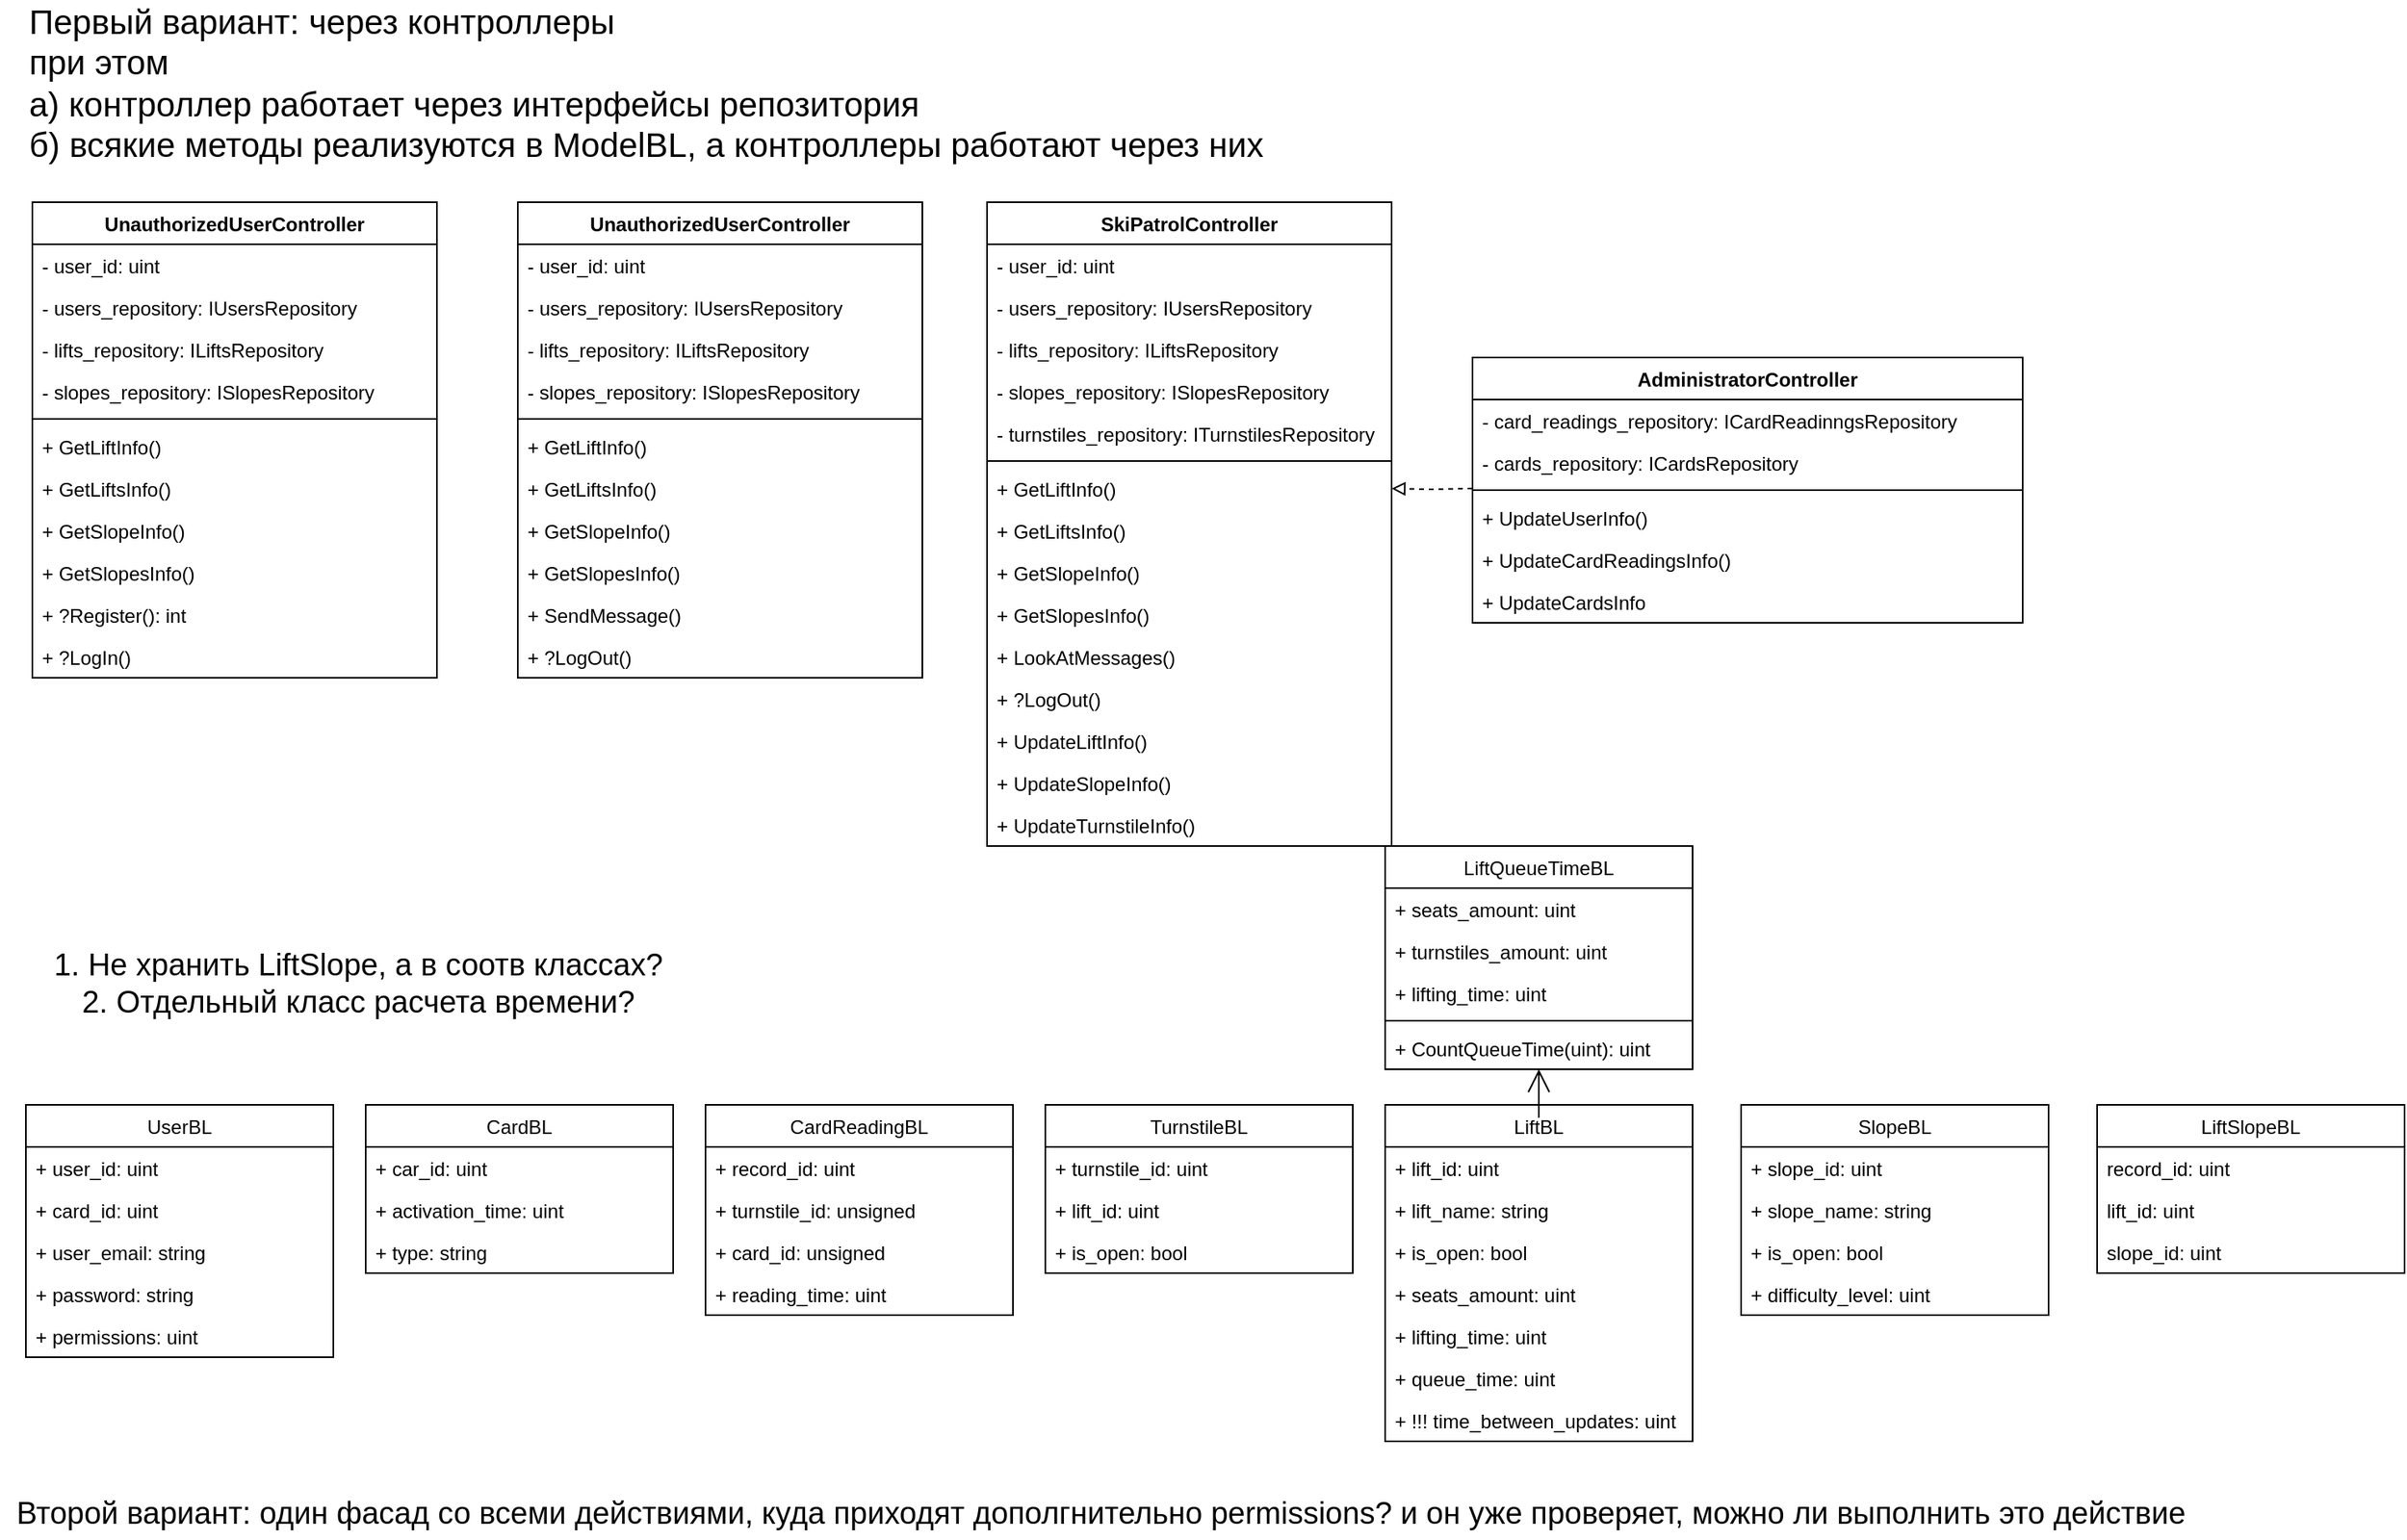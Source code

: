 <mxfile version="13.9.9" type="device"><diagram id="GbAxHkQEyQ_dzxyDIb_W" name="Страница 1"><mxGraphModel dx="4068" dy="2242" grid="1" gridSize="10" guides="1" tooltips="1" connect="1" arrows="1" fold="1" page="1" pageScale="1" pageWidth="827" pageHeight="1169" math="0" shadow="0"><root><mxCell id="0"/><mxCell id="1" parent="0"/><mxCell id="fqfk4KdycGgmGT_ouK-s-1" value="UserBL" style="swimlane;fontStyle=0;childLayout=stackLayout;horizontal=1;startSize=26;fillColor=none;horizontalStack=0;resizeParent=1;resizeParentMax=0;resizeLast=0;collapsible=1;marginBottom=0;" parent="1" vertex="1"><mxGeometry x="-1884" y="32" width="190" height="156" as="geometry"/></mxCell><mxCell id="fqfk4KdycGgmGT_ouK-s-2" value="+ user_id: uint" style="text;strokeColor=none;fillColor=none;align=left;verticalAlign=top;spacingLeft=4;spacingRight=4;overflow=hidden;rotatable=0;points=[[0,0.5],[1,0.5]];portConstraint=eastwest;" parent="fqfk4KdycGgmGT_ouK-s-1" vertex="1"><mxGeometry y="26" width="190" height="26" as="geometry"/></mxCell><mxCell id="fqfk4KdycGgmGT_ouK-s-3" value="+ card_id: uint" style="text;strokeColor=none;fillColor=none;align=left;verticalAlign=top;spacingLeft=4;spacingRight=4;overflow=hidden;rotatable=0;points=[[0,0.5],[1,0.5]];portConstraint=eastwest;" parent="fqfk4KdycGgmGT_ouK-s-1" vertex="1"><mxGeometry y="52" width="190" height="26" as="geometry"/></mxCell><mxCell id="fqfk4KdycGgmGT_ouK-s-4" value="+ user_email: string" style="text;strokeColor=none;fillColor=none;align=left;verticalAlign=top;spacingLeft=4;spacingRight=4;overflow=hidden;rotatable=0;points=[[0,0.5],[1,0.5]];portConstraint=eastwest;" parent="fqfk4KdycGgmGT_ouK-s-1" vertex="1"><mxGeometry y="78" width="190" height="26" as="geometry"/></mxCell><mxCell id="fqfk4KdycGgmGT_ouK-s-5" value="+ password: string" style="text;strokeColor=none;fillColor=none;align=left;verticalAlign=top;spacingLeft=4;spacingRight=4;overflow=hidden;rotatable=0;points=[[0,0.5],[1,0.5]];portConstraint=eastwest;" parent="fqfk4KdycGgmGT_ouK-s-1" vertex="1"><mxGeometry y="104" width="190" height="26" as="geometry"/></mxCell><mxCell id="fqfk4KdycGgmGT_ouK-s-6" value="+ permissions: uint" style="text;strokeColor=none;fillColor=none;align=left;verticalAlign=top;spacingLeft=4;spacingRight=4;overflow=hidden;rotatable=0;points=[[0,0.5],[1,0.5]];portConstraint=eastwest;" parent="fqfk4KdycGgmGT_ouK-s-1" vertex="1"><mxGeometry y="130" width="190" height="26" as="geometry"/></mxCell><mxCell id="fqfk4KdycGgmGT_ouK-s-7" value="CardBL" style="swimlane;fontStyle=0;childLayout=stackLayout;horizontal=1;startSize=26;fillColor=none;horizontalStack=0;resizeParent=1;resizeParentMax=0;resizeLast=0;collapsible=1;marginBottom=0;" parent="1" vertex="1"><mxGeometry x="-1674" y="32" width="190" height="104" as="geometry"/></mxCell><mxCell id="fqfk4KdycGgmGT_ouK-s-8" value="+ car_id: uint" style="text;strokeColor=none;fillColor=none;align=left;verticalAlign=top;spacingLeft=4;spacingRight=4;overflow=hidden;rotatable=0;points=[[0,0.5],[1,0.5]];portConstraint=eastwest;" parent="fqfk4KdycGgmGT_ouK-s-7" vertex="1"><mxGeometry y="26" width="190" height="26" as="geometry"/></mxCell><mxCell id="fqfk4KdycGgmGT_ouK-s-9" value="+ activation_time: uint" style="text;strokeColor=none;fillColor=none;align=left;verticalAlign=top;spacingLeft=4;spacingRight=4;overflow=hidden;rotatable=0;points=[[0,0.5],[1,0.5]];portConstraint=eastwest;" parent="fqfk4KdycGgmGT_ouK-s-7" vertex="1"><mxGeometry y="52" width="190" height="26" as="geometry"/></mxCell><mxCell id="fqfk4KdycGgmGT_ouK-s-10" value="+ type: string" style="text;strokeColor=none;fillColor=none;align=left;verticalAlign=top;spacingLeft=4;spacingRight=4;overflow=hidden;rotatable=0;points=[[0,0.5],[1,0.5]];portConstraint=eastwest;" parent="fqfk4KdycGgmGT_ouK-s-7" vertex="1"><mxGeometry y="78" width="190" height="26" as="geometry"/></mxCell><mxCell id="fqfk4KdycGgmGT_ouK-s-13" value="CardReadingBL" style="swimlane;fontStyle=0;childLayout=stackLayout;horizontal=1;startSize=26;fillColor=none;horizontalStack=0;resizeParent=1;resizeParentMax=0;resizeLast=0;collapsible=1;marginBottom=0;" parent="1" vertex="1"><mxGeometry x="-1464" y="32" width="190" height="130" as="geometry"/></mxCell><mxCell id="fqfk4KdycGgmGT_ouK-s-14" value="+ record_id: uint" style="text;strokeColor=none;fillColor=none;align=left;verticalAlign=top;spacingLeft=4;spacingRight=4;overflow=hidden;rotatable=0;points=[[0,0.5],[1,0.5]];portConstraint=eastwest;" parent="fqfk4KdycGgmGT_ouK-s-13" vertex="1"><mxGeometry y="26" width="190" height="26" as="geometry"/></mxCell><mxCell id="fqfk4KdycGgmGT_ouK-s-15" value="+ turnstile_id: unsigned" style="text;strokeColor=none;fillColor=none;align=left;verticalAlign=top;spacingLeft=4;spacingRight=4;overflow=hidden;rotatable=0;points=[[0,0.5],[1,0.5]];portConstraint=eastwest;" parent="fqfk4KdycGgmGT_ouK-s-13" vertex="1"><mxGeometry y="52" width="190" height="26" as="geometry"/></mxCell><mxCell id="fqfk4KdycGgmGT_ouK-s-16" value="+ card_id: unsigned" style="text;strokeColor=none;fillColor=none;align=left;verticalAlign=top;spacingLeft=4;spacingRight=4;overflow=hidden;rotatable=0;points=[[0,0.5],[1,0.5]];portConstraint=eastwest;" parent="fqfk4KdycGgmGT_ouK-s-13" vertex="1"><mxGeometry y="78" width="190" height="26" as="geometry"/></mxCell><mxCell id="fqfk4KdycGgmGT_ouK-s-17" value="+ reading_time: uint" style="text;strokeColor=none;fillColor=none;align=left;verticalAlign=top;spacingLeft=4;spacingRight=4;overflow=hidden;rotatable=0;points=[[0,0.5],[1,0.5]];portConstraint=eastwest;" parent="fqfk4KdycGgmGT_ouK-s-13" vertex="1"><mxGeometry y="104" width="190" height="26" as="geometry"/></mxCell><mxCell id="fqfk4KdycGgmGT_ouK-s-18" value="TurnstileBL" style="swimlane;fontStyle=0;childLayout=stackLayout;horizontal=1;startSize=26;fillColor=none;horizontalStack=0;resizeParent=1;resizeParentMax=0;resizeLast=0;collapsible=1;marginBottom=0;" parent="1" vertex="1"><mxGeometry x="-1254" y="32" width="190" height="104" as="geometry"/></mxCell><mxCell id="fqfk4KdycGgmGT_ouK-s-19" value="+ turnstile_id: uint" style="text;strokeColor=none;fillColor=none;align=left;verticalAlign=top;spacingLeft=4;spacingRight=4;overflow=hidden;rotatable=0;points=[[0,0.5],[1,0.5]];portConstraint=eastwest;" parent="fqfk4KdycGgmGT_ouK-s-18" vertex="1"><mxGeometry y="26" width="190" height="26" as="geometry"/></mxCell><mxCell id="fqfk4KdycGgmGT_ouK-s-20" value="+ lift_id: uint" style="text;strokeColor=none;fillColor=none;align=left;verticalAlign=top;spacingLeft=4;spacingRight=4;overflow=hidden;rotatable=0;points=[[0,0.5],[1,0.5]];portConstraint=eastwest;" parent="fqfk4KdycGgmGT_ouK-s-18" vertex="1"><mxGeometry y="52" width="190" height="26" as="geometry"/></mxCell><mxCell id="fqfk4KdycGgmGT_ouK-s-21" value="+ is_open: bool" style="text;strokeColor=none;fillColor=none;align=left;verticalAlign=top;spacingLeft=4;spacingRight=4;overflow=hidden;rotatable=0;points=[[0,0.5],[1,0.5]];portConstraint=eastwest;" parent="fqfk4KdycGgmGT_ouK-s-18" vertex="1"><mxGeometry y="78" width="190" height="26" as="geometry"/></mxCell><mxCell id="fqfk4KdycGgmGT_ouK-s-23" value="LiftBL" style="swimlane;fontStyle=0;childLayout=stackLayout;horizontal=1;startSize=26;fillColor=none;horizontalStack=0;resizeParent=1;resizeParentMax=0;resizeLast=0;collapsible=1;marginBottom=0;" parent="1" vertex="1"><mxGeometry x="-1044" y="32" width="190" height="208" as="geometry"/></mxCell><mxCell id="fqfk4KdycGgmGT_ouK-s-24" value="+ lift_id: uint" style="text;strokeColor=none;fillColor=none;align=left;verticalAlign=top;spacingLeft=4;spacingRight=4;overflow=hidden;rotatable=0;points=[[0,0.5],[1,0.5]];portConstraint=eastwest;" parent="fqfk4KdycGgmGT_ouK-s-23" vertex="1"><mxGeometry y="26" width="190" height="26" as="geometry"/></mxCell><mxCell id="fqfk4KdycGgmGT_ouK-s-25" value="+ lift_name: string" style="text;strokeColor=none;fillColor=none;align=left;verticalAlign=top;spacingLeft=4;spacingRight=4;overflow=hidden;rotatable=0;points=[[0,0.5],[1,0.5]];portConstraint=eastwest;" parent="fqfk4KdycGgmGT_ouK-s-23" vertex="1"><mxGeometry y="52" width="190" height="26" as="geometry"/></mxCell><mxCell id="fqfk4KdycGgmGT_ouK-s-26" value="+ is_open: bool" style="text;strokeColor=none;fillColor=none;align=left;verticalAlign=top;spacingLeft=4;spacingRight=4;overflow=hidden;rotatable=0;points=[[0,0.5],[1,0.5]];portConstraint=eastwest;" parent="fqfk4KdycGgmGT_ouK-s-23" vertex="1"><mxGeometry y="78" width="190" height="26" as="geometry"/></mxCell><mxCell id="fqfk4KdycGgmGT_ouK-s-27" value="+ seats_amount: uint" style="text;strokeColor=none;fillColor=none;align=left;verticalAlign=top;spacingLeft=4;spacingRight=4;overflow=hidden;rotatable=0;points=[[0,0.5],[1,0.5]];portConstraint=eastwest;" parent="fqfk4KdycGgmGT_ouK-s-23" vertex="1"><mxGeometry y="104" width="190" height="26" as="geometry"/></mxCell><mxCell id="fqfk4KdycGgmGT_ouK-s-28" value="+ lifting_time: uint" style="text;strokeColor=none;fillColor=none;align=left;verticalAlign=top;spacingLeft=4;spacingRight=4;overflow=hidden;rotatable=0;points=[[0,0.5],[1,0.5]];portConstraint=eastwest;" parent="fqfk4KdycGgmGT_ouK-s-23" vertex="1"><mxGeometry y="130" width="190" height="26" as="geometry"/></mxCell><mxCell id="fqfk4KdycGgmGT_ouK-s-29" value="+ queue_time: uint" style="text;strokeColor=none;fillColor=none;align=left;verticalAlign=top;spacingLeft=4;spacingRight=4;overflow=hidden;rotatable=0;points=[[0,0.5],[1,0.5]];portConstraint=eastwest;" parent="fqfk4KdycGgmGT_ouK-s-23" vertex="1"><mxGeometry y="156" width="190" height="26" as="geometry"/></mxCell><mxCell id="0zV8ioGAfvwG8wDS9PG2-13" value="+ !!! time_between_updates: uint" style="text;strokeColor=none;fillColor=none;align=left;verticalAlign=top;spacingLeft=4;spacingRight=4;overflow=hidden;rotatable=0;points=[[0,0.5],[1,0.5]];portConstraint=eastwest;" parent="fqfk4KdycGgmGT_ouK-s-23" vertex="1"><mxGeometry y="182" width="190" height="26" as="geometry"/></mxCell><mxCell id="fqfk4KdycGgmGT_ouK-s-30" value="SlopeBL" style="swimlane;fontStyle=0;childLayout=stackLayout;horizontal=1;startSize=26;fillColor=none;horizontalStack=0;resizeParent=1;resizeParentMax=0;resizeLast=0;collapsible=1;marginBottom=0;" parent="1" vertex="1"><mxGeometry x="-824" y="32" width="190" height="130" as="geometry"/></mxCell><mxCell id="fqfk4KdycGgmGT_ouK-s-31" value="+ slope_id: uint" style="text;strokeColor=none;fillColor=none;align=left;verticalAlign=top;spacingLeft=4;spacingRight=4;overflow=hidden;rotatable=0;points=[[0,0.5],[1,0.5]];portConstraint=eastwest;" parent="fqfk4KdycGgmGT_ouK-s-30" vertex="1"><mxGeometry y="26" width="190" height="26" as="geometry"/></mxCell><mxCell id="fqfk4KdycGgmGT_ouK-s-32" value="+ slope_name: string" style="text;strokeColor=none;fillColor=none;align=left;verticalAlign=top;spacingLeft=4;spacingRight=4;overflow=hidden;rotatable=0;points=[[0,0.5],[1,0.5]];portConstraint=eastwest;" parent="fqfk4KdycGgmGT_ouK-s-30" vertex="1"><mxGeometry y="52" width="190" height="26" as="geometry"/></mxCell><mxCell id="fqfk4KdycGgmGT_ouK-s-33" value="+ is_open: bool" style="text;strokeColor=none;fillColor=none;align=left;verticalAlign=top;spacingLeft=4;spacingRight=4;overflow=hidden;rotatable=0;points=[[0,0.5],[1,0.5]];portConstraint=eastwest;" parent="fqfk4KdycGgmGT_ouK-s-30" vertex="1"><mxGeometry y="78" width="190" height="26" as="geometry"/></mxCell><mxCell id="fqfk4KdycGgmGT_ouK-s-34" value="+ difficulty_level: uint" style="text;strokeColor=none;fillColor=none;align=left;verticalAlign=top;spacingLeft=4;spacingRight=4;overflow=hidden;rotatable=0;points=[[0,0.5],[1,0.5]];portConstraint=eastwest;" parent="fqfk4KdycGgmGT_ouK-s-30" vertex="1"><mxGeometry y="104" width="190" height="26" as="geometry"/></mxCell><mxCell id="fqfk4KdycGgmGT_ouK-s-37" value="LiftSlopeBL" style="swimlane;fontStyle=0;childLayout=stackLayout;horizontal=1;startSize=26;fillColor=none;horizontalStack=0;resizeParent=1;resizeParentMax=0;resizeLast=0;collapsible=1;marginBottom=0;" parent="1" vertex="1"><mxGeometry x="-604" y="32" width="190" height="104" as="geometry"/></mxCell><mxCell id="fqfk4KdycGgmGT_ouK-s-38" value="record_id: uint" style="text;strokeColor=none;fillColor=none;align=left;verticalAlign=top;spacingLeft=4;spacingRight=4;overflow=hidden;rotatable=0;points=[[0,0.5],[1,0.5]];portConstraint=eastwest;" parent="fqfk4KdycGgmGT_ouK-s-37" vertex="1"><mxGeometry y="26" width="190" height="26" as="geometry"/></mxCell><mxCell id="fqfk4KdycGgmGT_ouK-s-39" value="lift_id: uint" style="text;strokeColor=none;fillColor=none;align=left;verticalAlign=top;spacingLeft=4;spacingRight=4;overflow=hidden;rotatable=0;points=[[0,0.5],[1,0.5]];portConstraint=eastwest;" parent="fqfk4KdycGgmGT_ouK-s-37" vertex="1"><mxGeometry y="52" width="190" height="26" as="geometry"/></mxCell><mxCell id="fqfk4KdycGgmGT_ouK-s-40" value="slope_id: uint" style="text;strokeColor=none;fillColor=none;align=left;verticalAlign=top;spacingLeft=4;spacingRight=4;overflow=hidden;rotatable=0;points=[[0,0.5],[1,0.5]];portConstraint=eastwest;" parent="fqfk4KdycGgmGT_ouK-s-37" vertex="1"><mxGeometry y="78" width="190" height="26" as="geometry"/></mxCell><mxCell id="0zV8ioGAfvwG8wDS9PG2-7" value="LiftQueueTimeBL" style="swimlane;fontStyle=0;align=center;verticalAlign=top;childLayout=stackLayout;horizontal=1;startSize=26;horizontalStack=0;resizeParent=1;resizeParentMax=0;resizeLast=0;collapsible=1;marginBottom=0;" parent="1" vertex="1"><mxGeometry x="-1044" y="-128" width="190" height="138" as="geometry"/></mxCell><mxCell id="0zV8ioGAfvwG8wDS9PG2-11" value="+ seats_amount: uint" style="text;strokeColor=none;fillColor=none;align=left;verticalAlign=top;spacingLeft=4;spacingRight=4;overflow=hidden;rotatable=0;points=[[0,0.5],[1,0.5]];portConstraint=eastwest;" parent="0zV8ioGAfvwG8wDS9PG2-7" vertex="1"><mxGeometry y="26" width="190" height="26" as="geometry"/></mxCell><mxCell id="0zV8ioGAfvwG8wDS9PG2-4" value="+ turnstiles_amount: uint" style="text;strokeColor=none;fillColor=none;align=left;verticalAlign=top;spacingLeft=4;spacingRight=4;overflow=hidden;rotatable=0;points=[[0,0.5],[1,0.5]];portConstraint=eastwest;" parent="0zV8ioGAfvwG8wDS9PG2-7" vertex="1"><mxGeometry y="52" width="190" height="26" as="geometry"/></mxCell><mxCell id="0zV8ioGAfvwG8wDS9PG2-12" value="+ lifting_time: uint" style="text;strokeColor=none;fillColor=none;align=left;verticalAlign=top;spacingLeft=4;spacingRight=4;overflow=hidden;rotatable=0;points=[[0,0.5],[1,0.5]];portConstraint=eastwest;" parent="0zV8ioGAfvwG8wDS9PG2-7" vertex="1"><mxGeometry y="78" width="190" height="26" as="geometry"/></mxCell><mxCell id="0zV8ioGAfvwG8wDS9PG2-10" value="" style="line;strokeWidth=1;fillColor=none;align=left;verticalAlign=middle;spacingTop=-1;spacingLeft=3;spacingRight=3;rotatable=0;labelPosition=right;points=[];portConstraint=eastwest;" parent="0zV8ioGAfvwG8wDS9PG2-7" vertex="1"><mxGeometry y="104" width="190" height="8" as="geometry"/></mxCell><mxCell id="0zV8ioGAfvwG8wDS9PG2-16" value="+ CountQueueTime(uint): uint" style="text;strokeColor=none;fillColor=none;align=left;verticalAlign=top;spacingLeft=4;spacingRight=4;overflow=hidden;rotatable=0;points=[[0,0.5],[1,0.5]];portConstraint=eastwest;" parent="0zV8ioGAfvwG8wDS9PG2-7" vertex="1"><mxGeometry y="112" width="190" height="26" as="geometry"/></mxCell><mxCell id="0zV8ioGAfvwG8wDS9PG2-14" style="edgeStyle=orthogonalEdgeStyle;rounded=0;orthogonalLoop=1;jettySize=auto;html=1;endArrow=open;endFill=0;endSize=12;" parent="1" source="fqfk4KdycGgmGT_ouK-s-23" target="0zV8ioGAfvwG8wDS9PG2-7" edge="1"><mxGeometry relative="1" as="geometry"><mxPoint x="-1149" y="288" as="sourcePoint"/><mxPoint x="-1149" y="146" as="targetPoint"/></mxGeometry></mxCell><mxCell id="-RoOE3tlE-Fa9Ht9L5zT-1" value="UnauthorizedUserController" style="swimlane;fontStyle=1;align=center;verticalAlign=top;childLayout=stackLayout;horizontal=1;startSize=26;horizontalStack=0;resizeParent=1;resizeParentMax=0;resizeLast=0;collapsible=1;marginBottom=0;" vertex="1" parent="1"><mxGeometry x="-1880" y="-526" width="250" height="294" as="geometry"/></mxCell><mxCell id="-RoOE3tlE-Fa9Ht9L5zT-2" value="- user_id: uint" style="text;strokeColor=none;fillColor=none;align=left;verticalAlign=top;spacingLeft=4;spacingRight=4;overflow=hidden;rotatable=0;points=[[0,0.5],[1,0.5]];portConstraint=eastwest;" vertex="1" parent="-RoOE3tlE-Fa9Ht9L5zT-1"><mxGeometry y="26" width="250" height="26" as="geometry"/></mxCell><mxCell id="-RoOE3tlE-Fa9Ht9L5zT-22" value="- users_repository: IUsersRepository" style="text;strokeColor=none;fillColor=none;align=left;verticalAlign=top;spacingLeft=4;spacingRight=4;overflow=hidden;rotatable=0;points=[[0,0.5],[1,0.5]];portConstraint=eastwest;" vertex="1" parent="-RoOE3tlE-Fa9Ht9L5zT-1"><mxGeometry y="52" width="250" height="26" as="geometry"/></mxCell><mxCell id="-RoOE3tlE-Fa9Ht9L5zT-19" value="- lifts_repository: ILiftsRepository" style="text;strokeColor=none;fillColor=none;align=left;verticalAlign=top;spacingLeft=4;spacingRight=4;overflow=hidden;rotatable=0;points=[[0,0.5],[1,0.5]];portConstraint=eastwest;" vertex="1" parent="-RoOE3tlE-Fa9Ht9L5zT-1"><mxGeometry y="78" width="250" height="26" as="geometry"/></mxCell><mxCell id="-RoOE3tlE-Fa9Ht9L5zT-20" value="- slopes_repository: ISlopesRepository" style="text;strokeColor=none;fillColor=none;align=left;verticalAlign=top;spacingLeft=4;spacingRight=4;overflow=hidden;rotatable=0;points=[[0,0.5],[1,0.5]];portConstraint=eastwest;" vertex="1" parent="-RoOE3tlE-Fa9Ht9L5zT-1"><mxGeometry y="104" width="250" height="26" as="geometry"/></mxCell><mxCell id="-RoOE3tlE-Fa9Ht9L5zT-3" value="" style="line;strokeWidth=1;fillColor=none;align=left;verticalAlign=middle;spacingTop=-1;spacingLeft=3;spacingRight=3;rotatable=0;labelPosition=right;points=[];portConstraint=eastwest;" vertex="1" parent="-RoOE3tlE-Fa9Ht9L5zT-1"><mxGeometry y="130" width="250" height="8" as="geometry"/></mxCell><mxCell id="-RoOE3tlE-Fa9Ht9L5zT-6" value="+ GetLiftInfo()" style="text;strokeColor=none;fillColor=none;align=left;verticalAlign=top;spacingLeft=4;spacingRight=4;overflow=hidden;rotatable=0;points=[[0,0.5],[1,0.5]];portConstraint=eastwest;" vertex="1" parent="-RoOE3tlE-Fa9Ht9L5zT-1"><mxGeometry y="138" width="250" height="26" as="geometry"/></mxCell><mxCell id="-RoOE3tlE-Fa9Ht9L5zT-7" value="+ GetLiftsInfo()" style="text;strokeColor=none;fillColor=none;align=left;verticalAlign=top;spacingLeft=4;spacingRight=4;overflow=hidden;rotatable=0;points=[[0,0.5],[1,0.5]];portConstraint=eastwest;" vertex="1" parent="-RoOE3tlE-Fa9Ht9L5zT-1"><mxGeometry y="164" width="250" height="26" as="geometry"/></mxCell><mxCell id="-RoOE3tlE-Fa9Ht9L5zT-8" value="+ GetSlopeInfo()" style="text;strokeColor=none;fillColor=none;align=left;verticalAlign=top;spacingLeft=4;spacingRight=4;overflow=hidden;rotatable=0;points=[[0,0.5],[1,0.5]];portConstraint=eastwest;" vertex="1" parent="-RoOE3tlE-Fa9Ht9L5zT-1"><mxGeometry y="190" width="250" height="26" as="geometry"/></mxCell><mxCell id="-RoOE3tlE-Fa9Ht9L5zT-9" value="+ GetSlopesInfo()" style="text;strokeColor=none;fillColor=none;align=left;verticalAlign=top;spacingLeft=4;spacingRight=4;overflow=hidden;rotatable=0;points=[[0,0.5],[1,0.5]];portConstraint=eastwest;" vertex="1" parent="-RoOE3tlE-Fa9Ht9L5zT-1"><mxGeometry y="216" width="250" height="26" as="geometry"/></mxCell><mxCell id="-RoOE3tlE-Fa9Ht9L5zT-4" value="+ ?Register(): int&#10;" style="text;strokeColor=none;fillColor=none;align=left;verticalAlign=top;spacingLeft=4;spacingRight=4;overflow=hidden;rotatable=0;points=[[0,0.5],[1,0.5]];portConstraint=eastwest;" vertex="1" parent="-RoOE3tlE-Fa9Ht9L5zT-1"><mxGeometry y="242" width="250" height="26" as="geometry"/></mxCell><mxCell id="-RoOE3tlE-Fa9Ht9L5zT-5" value="+ ?LogIn()" style="text;strokeColor=none;fillColor=none;align=left;verticalAlign=top;spacingLeft=4;spacingRight=4;overflow=hidden;rotatable=0;points=[[0,0.5],[1,0.5]];portConstraint=eastwest;" vertex="1" parent="-RoOE3tlE-Fa9Ht9L5zT-1"><mxGeometry y="268" width="250" height="26" as="geometry"/></mxCell><mxCell id="-RoOE3tlE-Fa9Ht9L5zT-32" value="UnauthorizedUserController" style="swimlane;fontStyle=1;align=center;verticalAlign=top;childLayout=stackLayout;horizontal=1;startSize=26;horizontalStack=0;resizeParent=1;resizeParentMax=0;resizeLast=0;collapsible=1;marginBottom=0;" vertex="1" parent="1"><mxGeometry x="-1580" y="-526" width="250" height="294" as="geometry"/></mxCell><mxCell id="-RoOE3tlE-Fa9Ht9L5zT-33" value="- user_id: uint" style="text;strokeColor=none;fillColor=none;align=left;verticalAlign=top;spacingLeft=4;spacingRight=4;overflow=hidden;rotatable=0;points=[[0,0.5],[1,0.5]];portConstraint=eastwest;" vertex="1" parent="-RoOE3tlE-Fa9Ht9L5zT-32"><mxGeometry y="26" width="250" height="26" as="geometry"/></mxCell><mxCell id="-RoOE3tlE-Fa9Ht9L5zT-34" value="- users_repository: IUsersRepository" style="text;strokeColor=none;fillColor=none;align=left;verticalAlign=top;spacingLeft=4;spacingRight=4;overflow=hidden;rotatable=0;points=[[0,0.5],[1,0.5]];portConstraint=eastwest;" vertex="1" parent="-RoOE3tlE-Fa9Ht9L5zT-32"><mxGeometry y="52" width="250" height="26" as="geometry"/></mxCell><mxCell id="-RoOE3tlE-Fa9Ht9L5zT-35" value="- lifts_repository: ILiftsRepository" style="text;strokeColor=none;fillColor=none;align=left;verticalAlign=top;spacingLeft=4;spacingRight=4;overflow=hidden;rotatable=0;points=[[0,0.5],[1,0.5]];portConstraint=eastwest;" vertex="1" parent="-RoOE3tlE-Fa9Ht9L5zT-32"><mxGeometry y="78" width="250" height="26" as="geometry"/></mxCell><mxCell id="-RoOE3tlE-Fa9Ht9L5zT-36" value="- slopes_repository: ISlopesRepository" style="text;strokeColor=none;fillColor=none;align=left;verticalAlign=top;spacingLeft=4;spacingRight=4;overflow=hidden;rotatable=0;points=[[0,0.5],[1,0.5]];portConstraint=eastwest;" vertex="1" parent="-RoOE3tlE-Fa9Ht9L5zT-32"><mxGeometry y="104" width="250" height="26" as="geometry"/></mxCell><mxCell id="-RoOE3tlE-Fa9Ht9L5zT-38" value="" style="line;strokeWidth=1;fillColor=none;align=left;verticalAlign=middle;spacingTop=-1;spacingLeft=3;spacingRight=3;rotatable=0;labelPosition=right;points=[];portConstraint=eastwest;" vertex="1" parent="-RoOE3tlE-Fa9Ht9L5zT-32"><mxGeometry y="130" width="250" height="8" as="geometry"/></mxCell><mxCell id="-RoOE3tlE-Fa9Ht9L5zT-41" value="+ GetLiftInfo()" style="text;strokeColor=none;fillColor=none;align=left;verticalAlign=top;spacingLeft=4;spacingRight=4;overflow=hidden;rotatable=0;points=[[0,0.5],[1,0.5]];portConstraint=eastwest;" vertex="1" parent="-RoOE3tlE-Fa9Ht9L5zT-32"><mxGeometry y="138" width="250" height="26" as="geometry"/></mxCell><mxCell id="-RoOE3tlE-Fa9Ht9L5zT-42" value="+ GetLiftsInfo()" style="text;strokeColor=none;fillColor=none;align=left;verticalAlign=top;spacingLeft=4;spacingRight=4;overflow=hidden;rotatable=0;points=[[0,0.5],[1,0.5]];portConstraint=eastwest;" vertex="1" parent="-RoOE3tlE-Fa9Ht9L5zT-32"><mxGeometry y="164" width="250" height="26" as="geometry"/></mxCell><mxCell id="-RoOE3tlE-Fa9Ht9L5zT-43" value="+ GetSlopeInfo()" style="text;strokeColor=none;fillColor=none;align=left;verticalAlign=top;spacingLeft=4;spacingRight=4;overflow=hidden;rotatable=0;points=[[0,0.5],[1,0.5]];portConstraint=eastwest;" vertex="1" parent="-RoOE3tlE-Fa9Ht9L5zT-32"><mxGeometry y="190" width="250" height="26" as="geometry"/></mxCell><mxCell id="-RoOE3tlE-Fa9Ht9L5zT-44" value="+ GetSlopesInfo()" style="text;strokeColor=none;fillColor=none;align=left;verticalAlign=top;spacingLeft=4;spacingRight=4;overflow=hidden;rotatable=0;points=[[0,0.5],[1,0.5]];portConstraint=eastwest;" vertex="1" parent="-RoOE3tlE-Fa9Ht9L5zT-32"><mxGeometry y="216" width="250" height="26" as="geometry"/></mxCell><mxCell id="-RoOE3tlE-Fa9Ht9L5zT-45" value="+ SendMessage()" style="text;strokeColor=none;fillColor=none;align=left;verticalAlign=top;spacingLeft=4;spacingRight=4;overflow=hidden;rotatable=0;points=[[0,0.5],[1,0.5]];portConstraint=eastwest;" vertex="1" parent="-RoOE3tlE-Fa9Ht9L5zT-32"><mxGeometry y="242" width="250" height="26" as="geometry"/></mxCell><mxCell id="-RoOE3tlE-Fa9Ht9L5zT-40" value="+ ?LogOut()" style="text;strokeColor=none;fillColor=none;align=left;verticalAlign=top;spacingLeft=4;spacingRight=4;overflow=hidden;rotatable=0;points=[[0,0.5],[1,0.5]];portConstraint=eastwest;" vertex="1" parent="-RoOE3tlE-Fa9Ht9L5zT-32"><mxGeometry y="268" width="250" height="26" as="geometry"/></mxCell><mxCell id="-RoOE3tlE-Fa9Ht9L5zT-46" value="SkiPatrolController" style="swimlane;fontStyle=1;align=center;verticalAlign=top;childLayout=stackLayout;horizontal=1;startSize=26;horizontalStack=0;resizeParent=1;resizeParentMax=0;resizeLast=0;collapsible=1;marginBottom=0;" vertex="1" parent="1"><mxGeometry x="-1290" y="-526" width="250" height="398" as="geometry"/></mxCell><mxCell id="-RoOE3tlE-Fa9Ht9L5zT-47" value="- user_id: uint" style="text;strokeColor=none;fillColor=none;align=left;verticalAlign=top;spacingLeft=4;spacingRight=4;overflow=hidden;rotatable=0;points=[[0,0.5],[1,0.5]];portConstraint=eastwest;" vertex="1" parent="-RoOE3tlE-Fa9Ht9L5zT-46"><mxGeometry y="26" width="250" height="26" as="geometry"/></mxCell><mxCell id="-RoOE3tlE-Fa9Ht9L5zT-48" value="- users_repository: IUsersRepository" style="text;strokeColor=none;fillColor=none;align=left;verticalAlign=top;spacingLeft=4;spacingRight=4;overflow=hidden;rotatable=0;points=[[0,0.5],[1,0.5]];portConstraint=eastwest;" vertex="1" parent="-RoOE3tlE-Fa9Ht9L5zT-46"><mxGeometry y="52" width="250" height="26" as="geometry"/></mxCell><mxCell id="-RoOE3tlE-Fa9Ht9L5zT-49" value="- lifts_repository: ILiftsRepository" style="text;strokeColor=none;fillColor=none;align=left;verticalAlign=top;spacingLeft=4;spacingRight=4;overflow=hidden;rotatable=0;points=[[0,0.5],[1,0.5]];portConstraint=eastwest;" vertex="1" parent="-RoOE3tlE-Fa9Ht9L5zT-46"><mxGeometry y="78" width="250" height="26" as="geometry"/></mxCell><mxCell id="-RoOE3tlE-Fa9Ht9L5zT-50" value="- slopes_repository: ISlopesRepository" style="text;strokeColor=none;fillColor=none;align=left;verticalAlign=top;spacingLeft=4;spacingRight=4;overflow=hidden;rotatable=0;points=[[0,0.5],[1,0.5]];portConstraint=eastwest;" vertex="1" parent="-RoOE3tlE-Fa9Ht9L5zT-46"><mxGeometry y="104" width="250" height="26" as="geometry"/></mxCell><mxCell id="-RoOE3tlE-Fa9Ht9L5zT-51" value="- turnstiles_repository: ITurnstilesRepository" style="text;strokeColor=none;fillColor=none;align=left;verticalAlign=top;spacingLeft=4;spacingRight=4;overflow=hidden;rotatable=0;points=[[0,0.5],[1,0.5]];portConstraint=eastwest;" vertex="1" parent="-RoOE3tlE-Fa9Ht9L5zT-46"><mxGeometry y="130" width="250" height="26" as="geometry"/></mxCell><mxCell id="-RoOE3tlE-Fa9Ht9L5zT-52" value="" style="line;strokeWidth=1;fillColor=none;align=left;verticalAlign=middle;spacingTop=-1;spacingLeft=3;spacingRight=3;rotatable=0;labelPosition=right;points=[];portConstraint=eastwest;" vertex="1" parent="-RoOE3tlE-Fa9Ht9L5zT-46"><mxGeometry y="156" width="250" height="8" as="geometry"/></mxCell><mxCell id="-RoOE3tlE-Fa9Ht9L5zT-53" value="+ GetLiftInfo()" style="text;strokeColor=none;fillColor=none;align=left;verticalAlign=top;spacingLeft=4;spacingRight=4;overflow=hidden;rotatable=0;points=[[0,0.5],[1,0.5]];portConstraint=eastwest;" vertex="1" parent="-RoOE3tlE-Fa9Ht9L5zT-46"><mxGeometry y="164" width="250" height="26" as="geometry"/></mxCell><mxCell id="-RoOE3tlE-Fa9Ht9L5zT-54" value="+ GetLiftsInfo()" style="text;strokeColor=none;fillColor=none;align=left;verticalAlign=top;spacingLeft=4;spacingRight=4;overflow=hidden;rotatable=0;points=[[0,0.5],[1,0.5]];portConstraint=eastwest;" vertex="1" parent="-RoOE3tlE-Fa9Ht9L5zT-46"><mxGeometry y="190" width="250" height="26" as="geometry"/></mxCell><mxCell id="-RoOE3tlE-Fa9Ht9L5zT-55" value="+ GetSlopeInfo()" style="text;strokeColor=none;fillColor=none;align=left;verticalAlign=top;spacingLeft=4;spacingRight=4;overflow=hidden;rotatable=0;points=[[0,0.5],[1,0.5]];portConstraint=eastwest;" vertex="1" parent="-RoOE3tlE-Fa9Ht9L5zT-46"><mxGeometry y="216" width="250" height="26" as="geometry"/></mxCell><mxCell id="-RoOE3tlE-Fa9Ht9L5zT-56" value="+ GetSlopesInfo()" style="text;strokeColor=none;fillColor=none;align=left;verticalAlign=top;spacingLeft=4;spacingRight=4;overflow=hidden;rotatable=0;points=[[0,0.5],[1,0.5]];portConstraint=eastwest;" vertex="1" parent="-RoOE3tlE-Fa9Ht9L5zT-46"><mxGeometry y="242" width="250" height="26" as="geometry"/></mxCell><mxCell id="-RoOE3tlE-Fa9Ht9L5zT-57" value="+ LookAtMessages()" style="text;strokeColor=none;fillColor=none;align=left;verticalAlign=top;spacingLeft=4;spacingRight=4;overflow=hidden;rotatable=0;points=[[0,0.5],[1,0.5]];portConstraint=eastwest;" vertex="1" parent="-RoOE3tlE-Fa9Ht9L5zT-46"><mxGeometry y="268" width="250" height="26" as="geometry"/></mxCell><mxCell id="-RoOE3tlE-Fa9Ht9L5zT-58" value="+ ?LogOut()" style="text;strokeColor=none;fillColor=none;align=left;verticalAlign=top;spacingLeft=4;spacingRight=4;overflow=hidden;rotatable=0;points=[[0,0.5],[1,0.5]];portConstraint=eastwest;" vertex="1" parent="-RoOE3tlE-Fa9Ht9L5zT-46"><mxGeometry y="294" width="250" height="26" as="geometry"/></mxCell><mxCell id="-RoOE3tlE-Fa9Ht9L5zT-59" value="+ UpdateLiftInfo()" style="text;strokeColor=none;fillColor=none;align=left;verticalAlign=top;spacingLeft=4;spacingRight=4;overflow=hidden;rotatable=0;points=[[0,0.5],[1,0.5]];portConstraint=eastwest;" vertex="1" parent="-RoOE3tlE-Fa9Ht9L5zT-46"><mxGeometry y="320" width="250" height="26" as="geometry"/></mxCell><mxCell id="-RoOE3tlE-Fa9Ht9L5zT-76" value="+ UpdateSlopeInfo()" style="text;strokeColor=none;fillColor=none;align=left;verticalAlign=top;spacingLeft=4;spacingRight=4;overflow=hidden;rotatable=0;points=[[0,0.5],[1,0.5]];portConstraint=eastwest;" vertex="1" parent="-RoOE3tlE-Fa9Ht9L5zT-46"><mxGeometry y="346" width="250" height="26" as="geometry"/></mxCell><mxCell id="-RoOE3tlE-Fa9Ht9L5zT-60" value="+ UpdateTurnstileInfo()" style="text;strokeColor=none;fillColor=none;align=left;verticalAlign=top;spacingLeft=4;spacingRight=4;overflow=hidden;rotatable=0;points=[[0,0.5],[1,0.5]];portConstraint=eastwest;" vertex="1" parent="-RoOE3tlE-Fa9Ht9L5zT-46"><mxGeometry y="372" width="250" height="26" as="geometry"/></mxCell><mxCell id="-RoOE3tlE-Fa9Ht9L5zT-61" value="AdministratorController" style="swimlane;fontStyle=1;align=center;verticalAlign=top;childLayout=stackLayout;horizontal=1;startSize=26;horizontalStack=0;resizeParent=1;resizeParentMax=0;resizeLast=0;collapsible=1;marginBottom=0;" vertex="1" parent="1"><mxGeometry x="-990" y="-430" width="340" height="164" as="geometry"/></mxCell><mxCell id="-RoOE3tlE-Fa9Ht9L5zT-66" value="- card_readings_repository: ICardReadinngsRepository" style="text;strokeColor=none;fillColor=none;align=left;verticalAlign=top;spacingLeft=4;spacingRight=4;overflow=hidden;rotatable=0;points=[[0,0.5],[1,0.5]];portConstraint=eastwest;" vertex="1" parent="-RoOE3tlE-Fa9Ht9L5zT-61"><mxGeometry y="26" width="340" height="26" as="geometry"/></mxCell><mxCell id="-RoOE3tlE-Fa9Ht9L5zT-78" value="- cards_repository: ICardsRepository" style="text;strokeColor=none;fillColor=none;align=left;verticalAlign=top;spacingLeft=4;spacingRight=4;overflow=hidden;rotatable=0;points=[[0,0.5],[1,0.5]];portConstraint=eastwest;" vertex="1" parent="-RoOE3tlE-Fa9Ht9L5zT-61"><mxGeometry y="52" width="340" height="26" as="geometry"/></mxCell><mxCell id="-RoOE3tlE-Fa9Ht9L5zT-67" value="" style="line;strokeWidth=1;fillColor=none;align=left;verticalAlign=middle;spacingTop=-1;spacingLeft=3;spacingRight=3;rotatable=0;labelPosition=right;points=[];portConstraint=eastwest;" vertex="1" parent="-RoOE3tlE-Fa9Ht9L5zT-61"><mxGeometry y="78" width="340" height="8" as="geometry"/></mxCell><mxCell id="-RoOE3tlE-Fa9Ht9L5zT-68" value="+ UpdateUserInfo()" style="text;strokeColor=none;fillColor=none;align=left;verticalAlign=top;spacingLeft=4;spacingRight=4;overflow=hidden;rotatable=0;points=[[0,0.5],[1,0.5]];portConstraint=eastwest;" vertex="1" parent="-RoOE3tlE-Fa9Ht9L5zT-61"><mxGeometry y="86" width="340" height="26" as="geometry"/></mxCell><mxCell id="-RoOE3tlE-Fa9Ht9L5zT-69" value="+ UpdateCardReadingsInfo()" style="text;strokeColor=none;fillColor=none;align=left;verticalAlign=top;spacingLeft=4;spacingRight=4;overflow=hidden;rotatable=0;points=[[0,0.5],[1,0.5]];portConstraint=eastwest;" vertex="1" parent="-RoOE3tlE-Fa9Ht9L5zT-61"><mxGeometry y="112" width="340" height="26" as="geometry"/></mxCell><mxCell id="-RoOE3tlE-Fa9Ht9L5zT-70" value="+ UpdateCardsInfo" style="text;strokeColor=none;fillColor=none;align=left;verticalAlign=top;spacingLeft=4;spacingRight=4;overflow=hidden;rotatable=0;points=[[0,0.5],[1,0.5]];portConstraint=eastwest;" vertex="1" parent="-RoOE3tlE-Fa9Ht9L5zT-61"><mxGeometry y="138" width="340" height="26" as="geometry"/></mxCell><mxCell id="-RoOE3tlE-Fa9Ht9L5zT-77" style="edgeStyle=orthogonalEdgeStyle;rounded=0;orthogonalLoop=1;jettySize=auto;html=1;entryX=1;entryY=0.5;entryDx=0;entryDy=0;endArrow=block;endFill=0;dashed=1;" edge="1" parent="1" target="-RoOE3tlE-Fa9Ht9L5zT-53"><mxGeometry relative="1" as="geometry"><mxPoint x="-990" y="-349" as="sourcePoint"/></mxGeometry></mxCell><mxCell id="-RoOE3tlE-Fa9Ht9L5zT-79" value="Первый вариант: через контроллеры&lt;br style=&quot;font-size: 21px;&quot;&gt;при этом&lt;br style=&quot;font-size: 21px;&quot;&gt;а) контроллер работает через интерфейсы репозитория&lt;br style=&quot;font-size: 21px;&quot;&gt;б) всякие методы реализуются в ModelBL, а контроллеры работают через них" style="text;html=1;align=left;verticalAlign=middle;resizable=0;points=[];autosize=1;fontSize=21;" vertex="1" parent="1"><mxGeometry x="-1884" y="-650" width="780" height="100" as="geometry"/></mxCell><mxCell id="-RoOE3tlE-Fa9Ht9L5zT-80" value="1. Не хранить LiftSlope, а в соотв классах?&lt;br style=&quot;font-size: 19px;&quot;&gt;2. Отдельный класс расчета времени?" style="text;html=1;align=center;verticalAlign=middle;resizable=0;points=[];autosize=1;fontSize=19;" vertex="1" parent="1"><mxGeometry x="-1874" y="-68" width="390" height="50" as="geometry"/></mxCell><mxCell id="-RoOE3tlE-Fa9Ht9L5zT-81" value="Второй вариант: один фасад со всеми действиями, куда приходят дополгнительно permissions? и он уже проверяет, можно ли выполнить это действие" style="text;html=1;align=center;verticalAlign=middle;resizable=0;points=[];autosize=1;fontSize=19;" vertex="1" parent="1"><mxGeometry x="-1900" y="270" width="1360" height="30" as="geometry"/></mxCell></root></mxGraphModel></diagram></mxfile>
